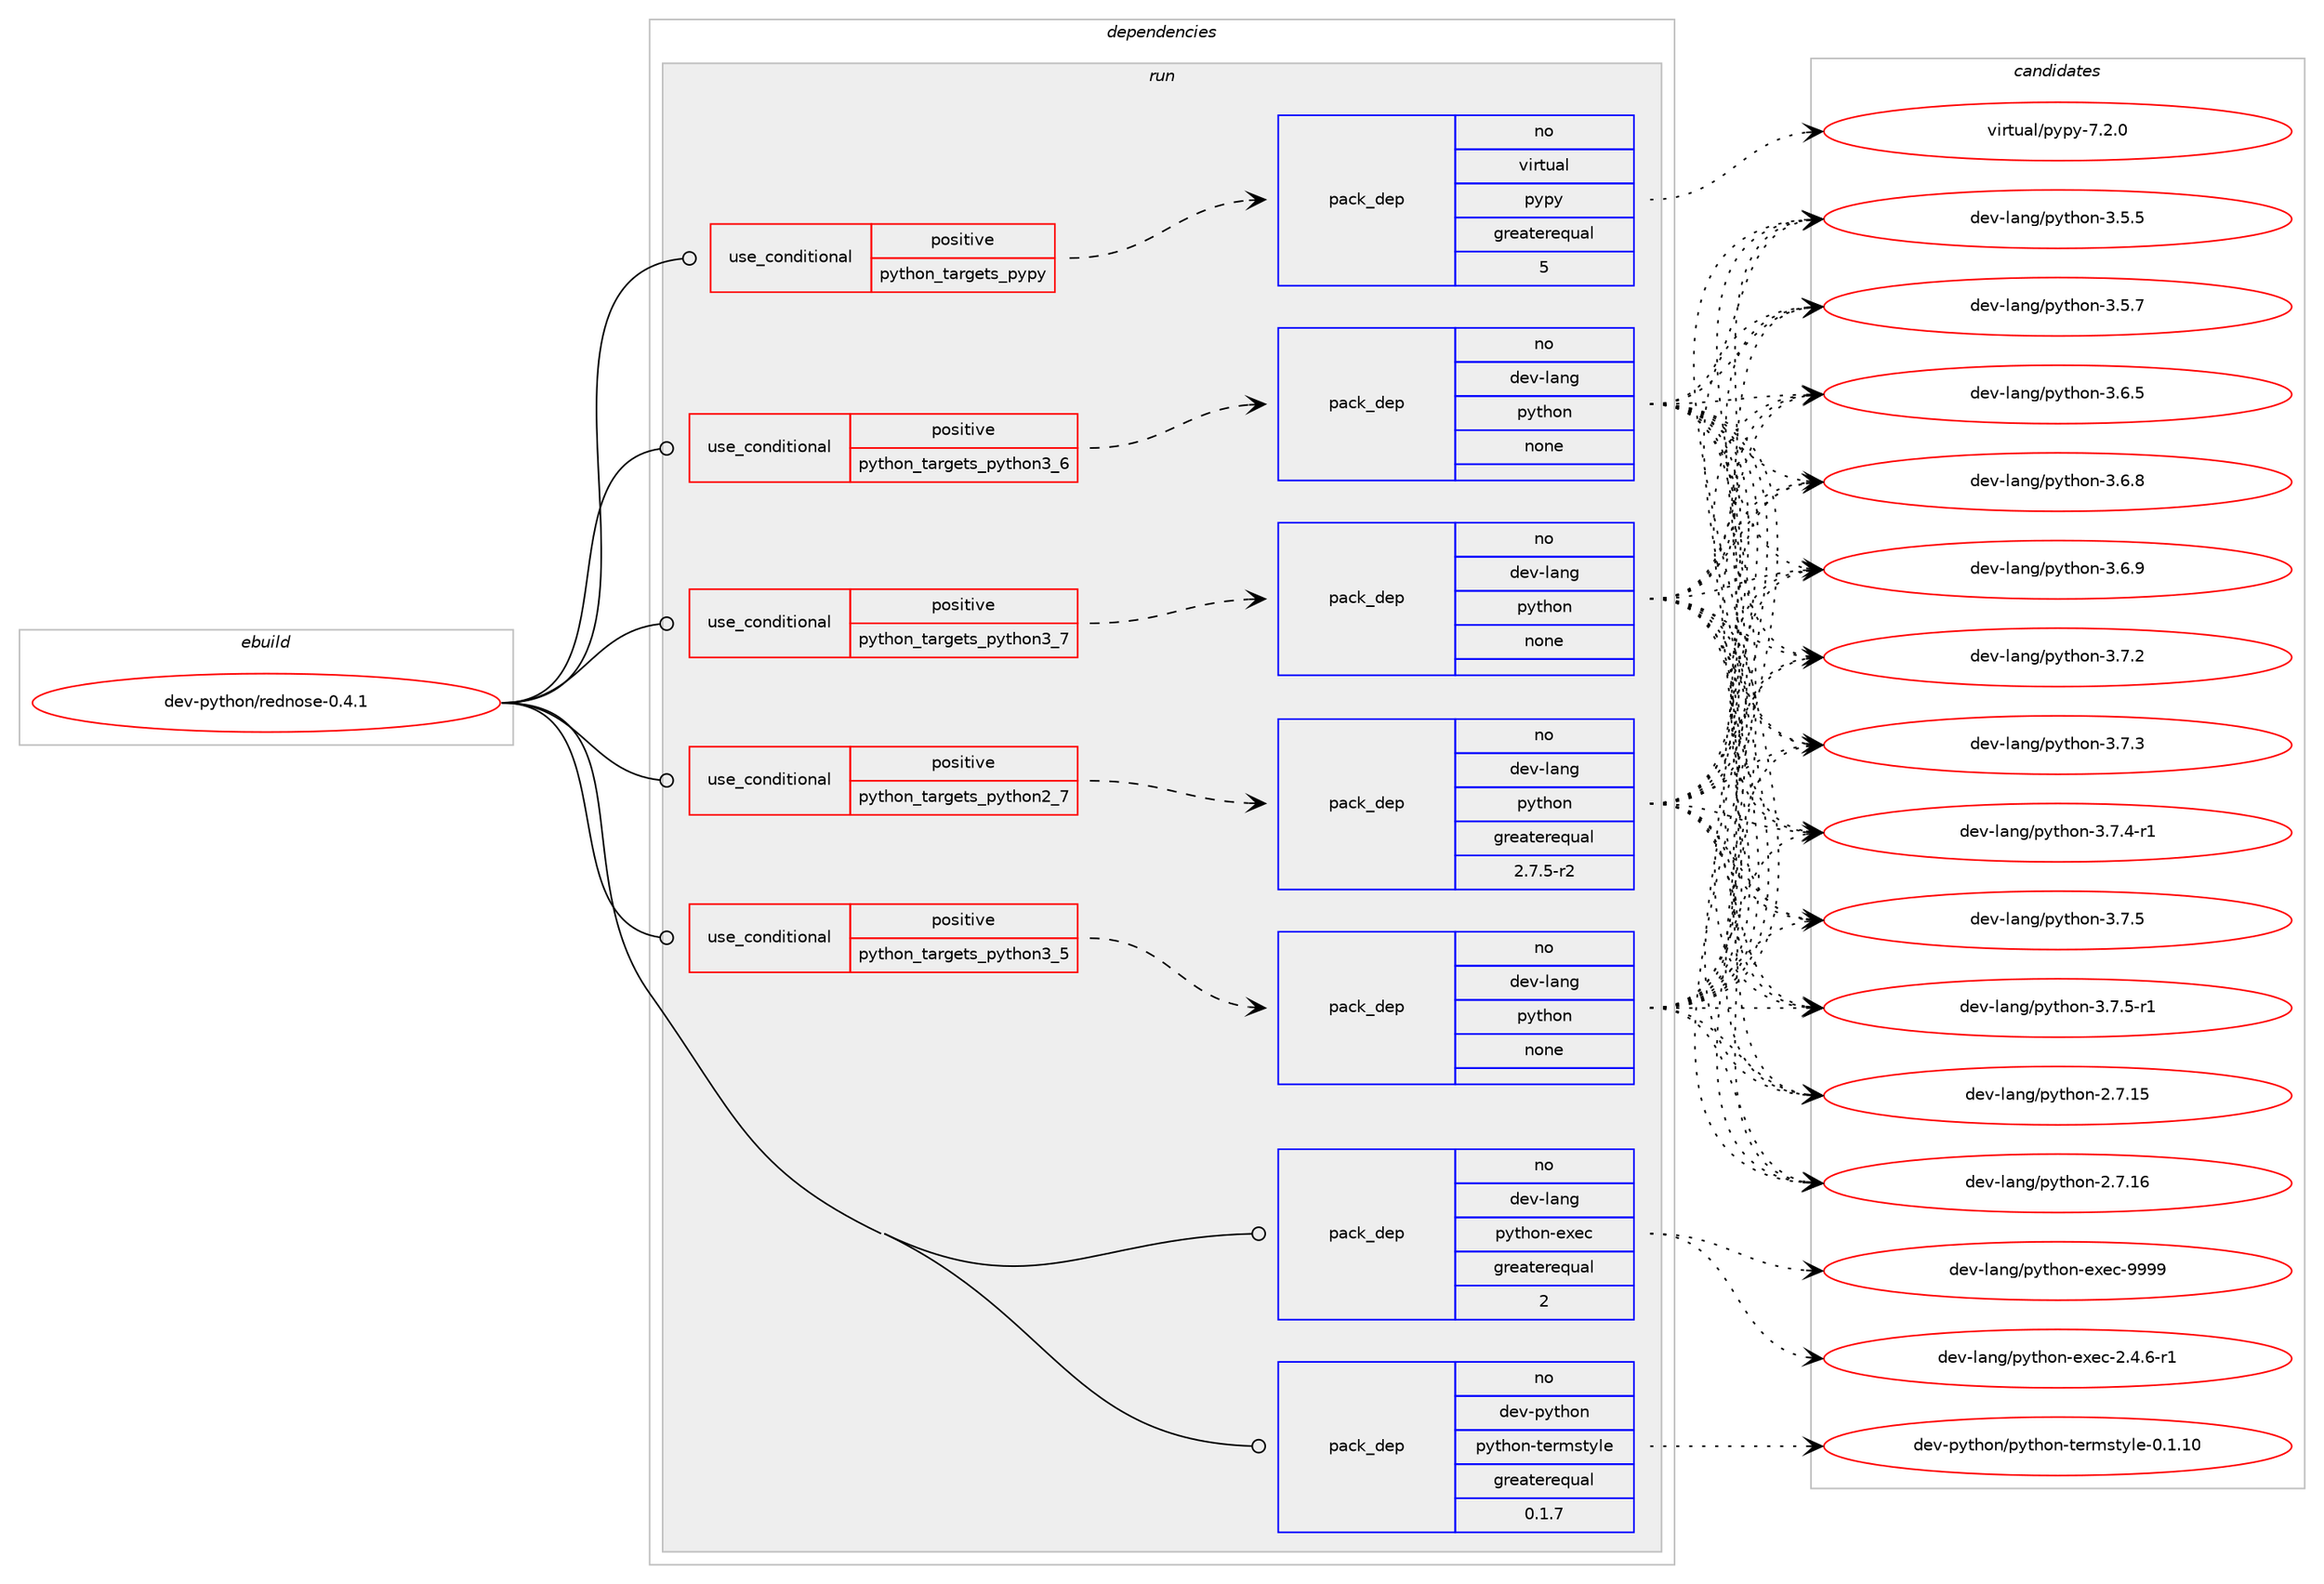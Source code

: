 digraph prolog {

# *************
# Graph options
# *************

newrank=true;
concentrate=true;
compound=true;
graph [rankdir=LR,fontname=Helvetica,fontsize=10,ranksep=1.5];#, ranksep=2.5, nodesep=0.2];
edge  [arrowhead=vee];
node  [fontname=Helvetica,fontsize=10];

# **********
# The ebuild
# **********

subgraph cluster_leftcol {
color=gray;
rank=same;
label=<<i>ebuild</i>>;
id [label="dev-python/rednose-0.4.1", color=red, width=4, href="../dev-python/rednose-0.4.1.svg"];
}

# ****************
# The dependencies
# ****************

subgraph cluster_midcol {
color=gray;
label=<<i>dependencies</i>>;
subgraph cluster_compile {
fillcolor="#eeeeee";
style=filled;
label=<<i>compile</i>>;
}
subgraph cluster_compileandrun {
fillcolor="#eeeeee";
style=filled;
label=<<i>compile and run</i>>;
}
subgraph cluster_run {
fillcolor="#eeeeee";
style=filled;
label=<<i>run</i>>;
subgraph cond148497 {
dependency634763 [label=<<TABLE BORDER="0" CELLBORDER="1" CELLSPACING="0" CELLPADDING="4"><TR><TD ROWSPAN="3" CELLPADDING="10">use_conditional</TD></TR><TR><TD>positive</TD></TR><TR><TD>python_targets_pypy</TD></TR></TABLE>>, shape=none, color=red];
subgraph pack474387 {
dependency634764 [label=<<TABLE BORDER="0" CELLBORDER="1" CELLSPACING="0" CELLPADDING="4" WIDTH="220"><TR><TD ROWSPAN="6" CELLPADDING="30">pack_dep</TD></TR><TR><TD WIDTH="110">no</TD></TR><TR><TD>virtual</TD></TR><TR><TD>pypy</TD></TR><TR><TD>greaterequal</TD></TR><TR><TD>5</TD></TR></TABLE>>, shape=none, color=blue];
}
dependency634763:e -> dependency634764:w [weight=20,style="dashed",arrowhead="vee"];
}
id:e -> dependency634763:w [weight=20,style="solid",arrowhead="odot"];
subgraph cond148498 {
dependency634765 [label=<<TABLE BORDER="0" CELLBORDER="1" CELLSPACING="0" CELLPADDING="4"><TR><TD ROWSPAN="3" CELLPADDING="10">use_conditional</TD></TR><TR><TD>positive</TD></TR><TR><TD>python_targets_python2_7</TD></TR></TABLE>>, shape=none, color=red];
subgraph pack474388 {
dependency634766 [label=<<TABLE BORDER="0" CELLBORDER="1" CELLSPACING="0" CELLPADDING="4" WIDTH="220"><TR><TD ROWSPAN="6" CELLPADDING="30">pack_dep</TD></TR><TR><TD WIDTH="110">no</TD></TR><TR><TD>dev-lang</TD></TR><TR><TD>python</TD></TR><TR><TD>greaterequal</TD></TR><TR><TD>2.7.5-r2</TD></TR></TABLE>>, shape=none, color=blue];
}
dependency634765:e -> dependency634766:w [weight=20,style="dashed",arrowhead="vee"];
}
id:e -> dependency634765:w [weight=20,style="solid",arrowhead="odot"];
subgraph cond148499 {
dependency634767 [label=<<TABLE BORDER="0" CELLBORDER="1" CELLSPACING="0" CELLPADDING="4"><TR><TD ROWSPAN="3" CELLPADDING="10">use_conditional</TD></TR><TR><TD>positive</TD></TR><TR><TD>python_targets_python3_5</TD></TR></TABLE>>, shape=none, color=red];
subgraph pack474389 {
dependency634768 [label=<<TABLE BORDER="0" CELLBORDER="1" CELLSPACING="0" CELLPADDING="4" WIDTH="220"><TR><TD ROWSPAN="6" CELLPADDING="30">pack_dep</TD></TR><TR><TD WIDTH="110">no</TD></TR><TR><TD>dev-lang</TD></TR><TR><TD>python</TD></TR><TR><TD>none</TD></TR><TR><TD></TD></TR></TABLE>>, shape=none, color=blue];
}
dependency634767:e -> dependency634768:w [weight=20,style="dashed",arrowhead="vee"];
}
id:e -> dependency634767:w [weight=20,style="solid",arrowhead="odot"];
subgraph cond148500 {
dependency634769 [label=<<TABLE BORDER="0" CELLBORDER="1" CELLSPACING="0" CELLPADDING="4"><TR><TD ROWSPAN="3" CELLPADDING="10">use_conditional</TD></TR><TR><TD>positive</TD></TR><TR><TD>python_targets_python3_6</TD></TR></TABLE>>, shape=none, color=red];
subgraph pack474390 {
dependency634770 [label=<<TABLE BORDER="0" CELLBORDER="1" CELLSPACING="0" CELLPADDING="4" WIDTH="220"><TR><TD ROWSPAN="6" CELLPADDING="30">pack_dep</TD></TR><TR><TD WIDTH="110">no</TD></TR><TR><TD>dev-lang</TD></TR><TR><TD>python</TD></TR><TR><TD>none</TD></TR><TR><TD></TD></TR></TABLE>>, shape=none, color=blue];
}
dependency634769:e -> dependency634770:w [weight=20,style="dashed",arrowhead="vee"];
}
id:e -> dependency634769:w [weight=20,style="solid",arrowhead="odot"];
subgraph cond148501 {
dependency634771 [label=<<TABLE BORDER="0" CELLBORDER="1" CELLSPACING="0" CELLPADDING="4"><TR><TD ROWSPAN="3" CELLPADDING="10">use_conditional</TD></TR><TR><TD>positive</TD></TR><TR><TD>python_targets_python3_7</TD></TR></TABLE>>, shape=none, color=red];
subgraph pack474391 {
dependency634772 [label=<<TABLE BORDER="0" CELLBORDER="1" CELLSPACING="0" CELLPADDING="4" WIDTH="220"><TR><TD ROWSPAN="6" CELLPADDING="30">pack_dep</TD></TR><TR><TD WIDTH="110">no</TD></TR><TR><TD>dev-lang</TD></TR><TR><TD>python</TD></TR><TR><TD>none</TD></TR><TR><TD></TD></TR></TABLE>>, shape=none, color=blue];
}
dependency634771:e -> dependency634772:w [weight=20,style="dashed",arrowhead="vee"];
}
id:e -> dependency634771:w [weight=20,style="solid",arrowhead="odot"];
subgraph pack474392 {
dependency634773 [label=<<TABLE BORDER="0" CELLBORDER="1" CELLSPACING="0" CELLPADDING="4" WIDTH="220"><TR><TD ROWSPAN="6" CELLPADDING="30">pack_dep</TD></TR><TR><TD WIDTH="110">no</TD></TR><TR><TD>dev-lang</TD></TR><TR><TD>python-exec</TD></TR><TR><TD>greaterequal</TD></TR><TR><TD>2</TD></TR></TABLE>>, shape=none, color=blue];
}
id:e -> dependency634773:w [weight=20,style="solid",arrowhead="odot"];
subgraph pack474393 {
dependency634774 [label=<<TABLE BORDER="0" CELLBORDER="1" CELLSPACING="0" CELLPADDING="4" WIDTH="220"><TR><TD ROWSPAN="6" CELLPADDING="30">pack_dep</TD></TR><TR><TD WIDTH="110">no</TD></TR><TR><TD>dev-python</TD></TR><TR><TD>python-termstyle</TD></TR><TR><TD>greaterequal</TD></TR><TR><TD>0.1.7</TD></TR></TABLE>>, shape=none, color=blue];
}
id:e -> dependency634774:w [weight=20,style="solid",arrowhead="odot"];
}
}

# **************
# The candidates
# **************

subgraph cluster_choices {
rank=same;
color=gray;
label=<<i>candidates</i>>;

subgraph choice474387 {
color=black;
nodesep=1;
choice1181051141161179710847112121112121455546504648 [label="virtual/pypy-7.2.0", color=red, width=4,href="../virtual/pypy-7.2.0.svg"];
dependency634764:e -> choice1181051141161179710847112121112121455546504648:w [style=dotted,weight="100"];
}
subgraph choice474388 {
color=black;
nodesep=1;
choice10010111845108971101034711212111610411111045504655464953 [label="dev-lang/python-2.7.15", color=red, width=4,href="../dev-lang/python-2.7.15.svg"];
choice10010111845108971101034711212111610411111045504655464954 [label="dev-lang/python-2.7.16", color=red, width=4,href="../dev-lang/python-2.7.16.svg"];
choice100101118451089711010347112121116104111110455146534653 [label="dev-lang/python-3.5.5", color=red, width=4,href="../dev-lang/python-3.5.5.svg"];
choice100101118451089711010347112121116104111110455146534655 [label="dev-lang/python-3.5.7", color=red, width=4,href="../dev-lang/python-3.5.7.svg"];
choice100101118451089711010347112121116104111110455146544653 [label="dev-lang/python-3.6.5", color=red, width=4,href="../dev-lang/python-3.6.5.svg"];
choice100101118451089711010347112121116104111110455146544656 [label="dev-lang/python-3.6.8", color=red, width=4,href="../dev-lang/python-3.6.8.svg"];
choice100101118451089711010347112121116104111110455146544657 [label="dev-lang/python-3.6.9", color=red, width=4,href="../dev-lang/python-3.6.9.svg"];
choice100101118451089711010347112121116104111110455146554650 [label="dev-lang/python-3.7.2", color=red, width=4,href="../dev-lang/python-3.7.2.svg"];
choice100101118451089711010347112121116104111110455146554651 [label="dev-lang/python-3.7.3", color=red, width=4,href="../dev-lang/python-3.7.3.svg"];
choice1001011184510897110103471121211161041111104551465546524511449 [label="dev-lang/python-3.7.4-r1", color=red, width=4,href="../dev-lang/python-3.7.4-r1.svg"];
choice100101118451089711010347112121116104111110455146554653 [label="dev-lang/python-3.7.5", color=red, width=4,href="../dev-lang/python-3.7.5.svg"];
choice1001011184510897110103471121211161041111104551465546534511449 [label="dev-lang/python-3.7.5-r1", color=red, width=4,href="../dev-lang/python-3.7.5-r1.svg"];
dependency634766:e -> choice10010111845108971101034711212111610411111045504655464953:w [style=dotted,weight="100"];
dependency634766:e -> choice10010111845108971101034711212111610411111045504655464954:w [style=dotted,weight="100"];
dependency634766:e -> choice100101118451089711010347112121116104111110455146534653:w [style=dotted,weight="100"];
dependency634766:e -> choice100101118451089711010347112121116104111110455146534655:w [style=dotted,weight="100"];
dependency634766:e -> choice100101118451089711010347112121116104111110455146544653:w [style=dotted,weight="100"];
dependency634766:e -> choice100101118451089711010347112121116104111110455146544656:w [style=dotted,weight="100"];
dependency634766:e -> choice100101118451089711010347112121116104111110455146544657:w [style=dotted,weight="100"];
dependency634766:e -> choice100101118451089711010347112121116104111110455146554650:w [style=dotted,weight="100"];
dependency634766:e -> choice100101118451089711010347112121116104111110455146554651:w [style=dotted,weight="100"];
dependency634766:e -> choice1001011184510897110103471121211161041111104551465546524511449:w [style=dotted,weight="100"];
dependency634766:e -> choice100101118451089711010347112121116104111110455146554653:w [style=dotted,weight="100"];
dependency634766:e -> choice1001011184510897110103471121211161041111104551465546534511449:w [style=dotted,weight="100"];
}
subgraph choice474389 {
color=black;
nodesep=1;
choice10010111845108971101034711212111610411111045504655464953 [label="dev-lang/python-2.7.15", color=red, width=4,href="../dev-lang/python-2.7.15.svg"];
choice10010111845108971101034711212111610411111045504655464954 [label="dev-lang/python-2.7.16", color=red, width=4,href="../dev-lang/python-2.7.16.svg"];
choice100101118451089711010347112121116104111110455146534653 [label="dev-lang/python-3.5.5", color=red, width=4,href="../dev-lang/python-3.5.5.svg"];
choice100101118451089711010347112121116104111110455146534655 [label="dev-lang/python-3.5.7", color=red, width=4,href="../dev-lang/python-3.5.7.svg"];
choice100101118451089711010347112121116104111110455146544653 [label="dev-lang/python-3.6.5", color=red, width=4,href="../dev-lang/python-3.6.5.svg"];
choice100101118451089711010347112121116104111110455146544656 [label="dev-lang/python-3.6.8", color=red, width=4,href="../dev-lang/python-3.6.8.svg"];
choice100101118451089711010347112121116104111110455146544657 [label="dev-lang/python-3.6.9", color=red, width=4,href="../dev-lang/python-3.6.9.svg"];
choice100101118451089711010347112121116104111110455146554650 [label="dev-lang/python-3.7.2", color=red, width=4,href="../dev-lang/python-3.7.2.svg"];
choice100101118451089711010347112121116104111110455146554651 [label="dev-lang/python-3.7.3", color=red, width=4,href="../dev-lang/python-3.7.3.svg"];
choice1001011184510897110103471121211161041111104551465546524511449 [label="dev-lang/python-3.7.4-r1", color=red, width=4,href="../dev-lang/python-3.7.4-r1.svg"];
choice100101118451089711010347112121116104111110455146554653 [label="dev-lang/python-3.7.5", color=red, width=4,href="../dev-lang/python-3.7.5.svg"];
choice1001011184510897110103471121211161041111104551465546534511449 [label="dev-lang/python-3.7.5-r1", color=red, width=4,href="../dev-lang/python-3.7.5-r1.svg"];
dependency634768:e -> choice10010111845108971101034711212111610411111045504655464953:w [style=dotted,weight="100"];
dependency634768:e -> choice10010111845108971101034711212111610411111045504655464954:w [style=dotted,weight="100"];
dependency634768:e -> choice100101118451089711010347112121116104111110455146534653:w [style=dotted,weight="100"];
dependency634768:e -> choice100101118451089711010347112121116104111110455146534655:w [style=dotted,weight="100"];
dependency634768:e -> choice100101118451089711010347112121116104111110455146544653:w [style=dotted,weight="100"];
dependency634768:e -> choice100101118451089711010347112121116104111110455146544656:w [style=dotted,weight="100"];
dependency634768:e -> choice100101118451089711010347112121116104111110455146544657:w [style=dotted,weight="100"];
dependency634768:e -> choice100101118451089711010347112121116104111110455146554650:w [style=dotted,weight="100"];
dependency634768:e -> choice100101118451089711010347112121116104111110455146554651:w [style=dotted,weight="100"];
dependency634768:e -> choice1001011184510897110103471121211161041111104551465546524511449:w [style=dotted,weight="100"];
dependency634768:e -> choice100101118451089711010347112121116104111110455146554653:w [style=dotted,weight="100"];
dependency634768:e -> choice1001011184510897110103471121211161041111104551465546534511449:w [style=dotted,weight="100"];
}
subgraph choice474390 {
color=black;
nodesep=1;
choice10010111845108971101034711212111610411111045504655464953 [label="dev-lang/python-2.7.15", color=red, width=4,href="../dev-lang/python-2.7.15.svg"];
choice10010111845108971101034711212111610411111045504655464954 [label="dev-lang/python-2.7.16", color=red, width=4,href="../dev-lang/python-2.7.16.svg"];
choice100101118451089711010347112121116104111110455146534653 [label="dev-lang/python-3.5.5", color=red, width=4,href="../dev-lang/python-3.5.5.svg"];
choice100101118451089711010347112121116104111110455146534655 [label="dev-lang/python-3.5.7", color=red, width=4,href="../dev-lang/python-3.5.7.svg"];
choice100101118451089711010347112121116104111110455146544653 [label="dev-lang/python-3.6.5", color=red, width=4,href="../dev-lang/python-3.6.5.svg"];
choice100101118451089711010347112121116104111110455146544656 [label="dev-lang/python-3.6.8", color=red, width=4,href="../dev-lang/python-3.6.8.svg"];
choice100101118451089711010347112121116104111110455146544657 [label="dev-lang/python-3.6.9", color=red, width=4,href="../dev-lang/python-3.6.9.svg"];
choice100101118451089711010347112121116104111110455146554650 [label="dev-lang/python-3.7.2", color=red, width=4,href="../dev-lang/python-3.7.2.svg"];
choice100101118451089711010347112121116104111110455146554651 [label="dev-lang/python-3.7.3", color=red, width=4,href="../dev-lang/python-3.7.3.svg"];
choice1001011184510897110103471121211161041111104551465546524511449 [label="dev-lang/python-3.7.4-r1", color=red, width=4,href="../dev-lang/python-3.7.4-r1.svg"];
choice100101118451089711010347112121116104111110455146554653 [label="dev-lang/python-3.7.5", color=red, width=4,href="../dev-lang/python-3.7.5.svg"];
choice1001011184510897110103471121211161041111104551465546534511449 [label="dev-lang/python-3.7.5-r1", color=red, width=4,href="../dev-lang/python-3.7.5-r1.svg"];
dependency634770:e -> choice10010111845108971101034711212111610411111045504655464953:w [style=dotted,weight="100"];
dependency634770:e -> choice10010111845108971101034711212111610411111045504655464954:w [style=dotted,weight="100"];
dependency634770:e -> choice100101118451089711010347112121116104111110455146534653:w [style=dotted,weight="100"];
dependency634770:e -> choice100101118451089711010347112121116104111110455146534655:w [style=dotted,weight="100"];
dependency634770:e -> choice100101118451089711010347112121116104111110455146544653:w [style=dotted,weight="100"];
dependency634770:e -> choice100101118451089711010347112121116104111110455146544656:w [style=dotted,weight="100"];
dependency634770:e -> choice100101118451089711010347112121116104111110455146544657:w [style=dotted,weight="100"];
dependency634770:e -> choice100101118451089711010347112121116104111110455146554650:w [style=dotted,weight="100"];
dependency634770:e -> choice100101118451089711010347112121116104111110455146554651:w [style=dotted,weight="100"];
dependency634770:e -> choice1001011184510897110103471121211161041111104551465546524511449:w [style=dotted,weight="100"];
dependency634770:e -> choice100101118451089711010347112121116104111110455146554653:w [style=dotted,weight="100"];
dependency634770:e -> choice1001011184510897110103471121211161041111104551465546534511449:w [style=dotted,weight="100"];
}
subgraph choice474391 {
color=black;
nodesep=1;
choice10010111845108971101034711212111610411111045504655464953 [label="dev-lang/python-2.7.15", color=red, width=4,href="../dev-lang/python-2.7.15.svg"];
choice10010111845108971101034711212111610411111045504655464954 [label="dev-lang/python-2.7.16", color=red, width=4,href="../dev-lang/python-2.7.16.svg"];
choice100101118451089711010347112121116104111110455146534653 [label="dev-lang/python-3.5.5", color=red, width=4,href="../dev-lang/python-3.5.5.svg"];
choice100101118451089711010347112121116104111110455146534655 [label="dev-lang/python-3.5.7", color=red, width=4,href="../dev-lang/python-3.5.7.svg"];
choice100101118451089711010347112121116104111110455146544653 [label="dev-lang/python-3.6.5", color=red, width=4,href="../dev-lang/python-3.6.5.svg"];
choice100101118451089711010347112121116104111110455146544656 [label="dev-lang/python-3.6.8", color=red, width=4,href="../dev-lang/python-3.6.8.svg"];
choice100101118451089711010347112121116104111110455146544657 [label="dev-lang/python-3.6.9", color=red, width=4,href="../dev-lang/python-3.6.9.svg"];
choice100101118451089711010347112121116104111110455146554650 [label="dev-lang/python-3.7.2", color=red, width=4,href="../dev-lang/python-3.7.2.svg"];
choice100101118451089711010347112121116104111110455146554651 [label="dev-lang/python-3.7.3", color=red, width=4,href="../dev-lang/python-3.7.3.svg"];
choice1001011184510897110103471121211161041111104551465546524511449 [label="dev-lang/python-3.7.4-r1", color=red, width=4,href="../dev-lang/python-3.7.4-r1.svg"];
choice100101118451089711010347112121116104111110455146554653 [label="dev-lang/python-3.7.5", color=red, width=4,href="../dev-lang/python-3.7.5.svg"];
choice1001011184510897110103471121211161041111104551465546534511449 [label="dev-lang/python-3.7.5-r1", color=red, width=4,href="../dev-lang/python-3.7.5-r1.svg"];
dependency634772:e -> choice10010111845108971101034711212111610411111045504655464953:w [style=dotted,weight="100"];
dependency634772:e -> choice10010111845108971101034711212111610411111045504655464954:w [style=dotted,weight="100"];
dependency634772:e -> choice100101118451089711010347112121116104111110455146534653:w [style=dotted,weight="100"];
dependency634772:e -> choice100101118451089711010347112121116104111110455146534655:w [style=dotted,weight="100"];
dependency634772:e -> choice100101118451089711010347112121116104111110455146544653:w [style=dotted,weight="100"];
dependency634772:e -> choice100101118451089711010347112121116104111110455146544656:w [style=dotted,weight="100"];
dependency634772:e -> choice100101118451089711010347112121116104111110455146544657:w [style=dotted,weight="100"];
dependency634772:e -> choice100101118451089711010347112121116104111110455146554650:w [style=dotted,weight="100"];
dependency634772:e -> choice100101118451089711010347112121116104111110455146554651:w [style=dotted,weight="100"];
dependency634772:e -> choice1001011184510897110103471121211161041111104551465546524511449:w [style=dotted,weight="100"];
dependency634772:e -> choice100101118451089711010347112121116104111110455146554653:w [style=dotted,weight="100"];
dependency634772:e -> choice1001011184510897110103471121211161041111104551465546534511449:w [style=dotted,weight="100"];
}
subgraph choice474392 {
color=black;
nodesep=1;
choice10010111845108971101034711212111610411111045101120101994550465246544511449 [label="dev-lang/python-exec-2.4.6-r1", color=red, width=4,href="../dev-lang/python-exec-2.4.6-r1.svg"];
choice10010111845108971101034711212111610411111045101120101994557575757 [label="dev-lang/python-exec-9999", color=red, width=4,href="../dev-lang/python-exec-9999.svg"];
dependency634773:e -> choice10010111845108971101034711212111610411111045101120101994550465246544511449:w [style=dotted,weight="100"];
dependency634773:e -> choice10010111845108971101034711212111610411111045101120101994557575757:w [style=dotted,weight="100"];
}
subgraph choice474393 {
color=black;
nodesep=1;
choice10010111845112121116104111110471121211161041111104511610111410911511612110810145484649464948 [label="dev-python/python-termstyle-0.1.10", color=red, width=4,href="../dev-python/python-termstyle-0.1.10.svg"];
dependency634774:e -> choice10010111845112121116104111110471121211161041111104511610111410911511612110810145484649464948:w [style=dotted,weight="100"];
}
}

}
